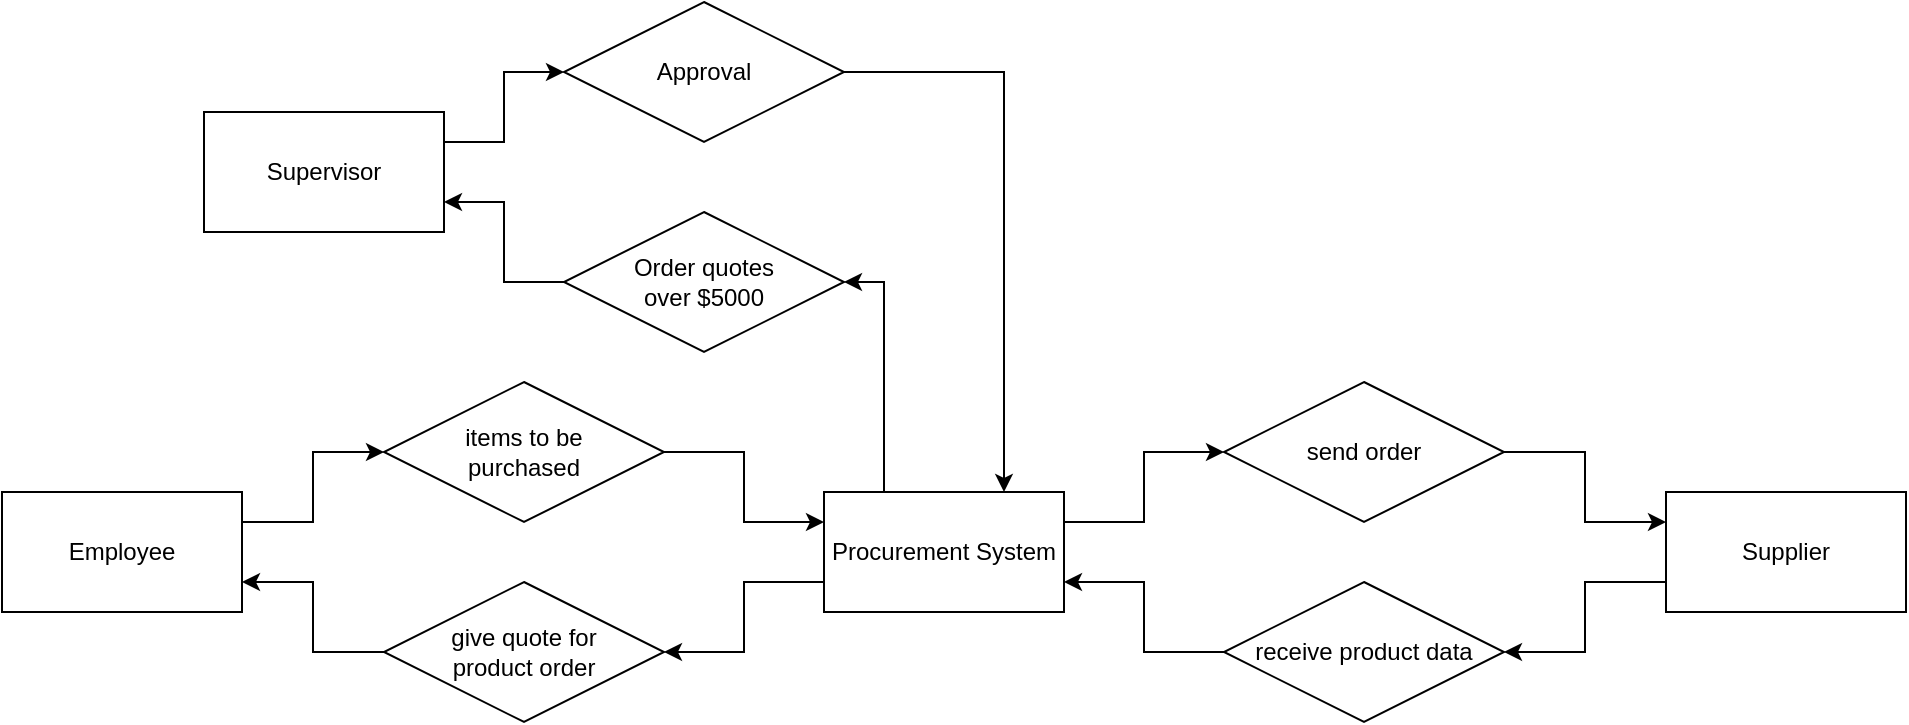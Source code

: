 <mxfile version="20.2.3" type="google"><diagram id="R2lEEEUBdFMjLlhIrx00" name="Page-1"><mxGraphModel grid="1" page="1" gridSize="10" guides="1" tooltips="1" connect="1" arrows="1" fold="1" pageScale="1" pageWidth="850" pageHeight="1100" math="0" shadow="0" extFonts="Permanent Marker^https://fonts.googleapis.com/css?family=Permanent+Marker"><root><mxCell id="0"/><mxCell id="1" parent="0"/><mxCell id="etSuYcClPFC6cUOVd2Pv-18" style="edgeStyle=orthogonalEdgeStyle;rounded=0;orthogonalLoop=1;jettySize=auto;html=1;exitX=1;exitY=0.25;exitDx=0;exitDy=0;entryX=0;entryY=0.5;entryDx=0;entryDy=0;" edge="1" parent="1" source="etSuYcClPFC6cUOVd2Pv-1" target="etSuYcClPFC6cUOVd2Pv-7"><mxGeometry relative="1" as="geometry"/></mxCell><mxCell id="etSuYcClPFC6cUOVd2Pv-1" value="Employee" style="rounded=0;whiteSpace=wrap;html=1;" vertex="1" parent="1"><mxGeometry x="-51" y="280" width="120" height="60" as="geometry"/></mxCell><mxCell id="etSuYcClPFC6cUOVd2Pv-14" style="edgeStyle=orthogonalEdgeStyle;rounded=0;orthogonalLoop=1;jettySize=auto;html=1;exitX=1;exitY=0.25;exitDx=0;exitDy=0;entryX=0;entryY=0.5;entryDx=0;entryDy=0;" edge="1" parent="1" source="etSuYcClPFC6cUOVd2Pv-2" target="etSuYcClPFC6cUOVd2Pv-8"><mxGeometry relative="1" as="geometry"/></mxCell><mxCell id="etSuYcClPFC6cUOVd2Pv-20" style="edgeStyle=orthogonalEdgeStyle;rounded=0;orthogonalLoop=1;jettySize=auto;html=1;exitX=0;exitY=0.75;exitDx=0;exitDy=0;entryX=1;entryY=0.5;entryDx=0;entryDy=0;" edge="1" parent="1" source="etSuYcClPFC6cUOVd2Pv-2" target="etSuYcClPFC6cUOVd2Pv-10"><mxGeometry relative="1" as="geometry"/></mxCell><mxCell id="etSuYcClPFC6cUOVd2Pv-26" style="edgeStyle=orthogonalEdgeStyle;rounded=0;orthogonalLoop=1;jettySize=auto;html=1;exitX=0.25;exitY=0;exitDx=0;exitDy=0;entryX=1;entryY=0.5;entryDx=0;entryDy=0;" edge="1" parent="1" source="etSuYcClPFC6cUOVd2Pv-2" target="etSuYcClPFC6cUOVd2Pv-12"><mxGeometry relative="1" as="geometry"/></mxCell><mxCell id="etSuYcClPFC6cUOVd2Pv-2" value="Procurement System" style="rounded=0;whiteSpace=wrap;html=1;" vertex="1" parent="1"><mxGeometry x="360" y="280" width="120" height="60" as="geometry"/></mxCell><mxCell id="etSuYcClPFC6cUOVd2Pv-23" style="edgeStyle=orthogonalEdgeStyle;rounded=0;orthogonalLoop=1;jettySize=auto;html=1;exitX=1;exitY=0.25;exitDx=0;exitDy=0;entryX=0;entryY=0.5;entryDx=0;entryDy=0;" edge="1" parent="1" source="etSuYcClPFC6cUOVd2Pv-3" target="etSuYcClPFC6cUOVd2Pv-11"><mxGeometry relative="1" as="geometry"/></mxCell><mxCell id="etSuYcClPFC6cUOVd2Pv-3" value="Supervisor" style="rounded=0;whiteSpace=wrap;html=1;" vertex="1" parent="1"><mxGeometry x="50" y="90" width="120" height="60" as="geometry"/></mxCell><mxCell id="etSuYcClPFC6cUOVd2Pv-16" style="edgeStyle=orthogonalEdgeStyle;rounded=0;orthogonalLoop=1;jettySize=auto;html=1;exitX=0;exitY=0.75;exitDx=0;exitDy=0;entryX=1;entryY=0.5;entryDx=0;entryDy=0;" edge="1" parent="1" source="etSuYcClPFC6cUOVd2Pv-4" target="etSuYcClPFC6cUOVd2Pv-9"><mxGeometry relative="1" as="geometry"/></mxCell><mxCell id="etSuYcClPFC6cUOVd2Pv-4" value="Supplier" style="rounded=0;whiteSpace=wrap;html=1;" vertex="1" parent="1"><mxGeometry x="781" y="280" width="120" height="60" as="geometry"/></mxCell><mxCell id="etSuYcClPFC6cUOVd2Pv-19" style="edgeStyle=orthogonalEdgeStyle;rounded=0;orthogonalLoop=1;jettySize=auto;html=1;exitX=1;exitY=0.5;exitDx=0;exitDy=0;entryX=0;entryY=0.25;entryDx=0;entryDy=0;" edge="1" parent="1" source="etSuYcClPFC6cUOVd2Pv-7" target="etSuYcClPFC6cUOVd2Pv-2"><mxGeometry relative="1" as="geometry"/></mxCell><mxCell id="etSuYcClPFC6cUOVd2Pv-7" value="items to be &lt;br&gt;purchased" style="rhombus;whiteSpace=wrap;html=1;" vertex="1" parent="1"><mxGeometry x="140" y="225" width="140" height="70" as="geometry"/></mxCell><mxCell id="etSuYcClPFC6cUOVd2Pv-15" style="edgeStyle=orthogonalEdgeStyle;rounded=0;orthogonalLoop=1;jettySize=auto;html=1;exitX=1;exitY=0.5;exitDx=0;exitDy=0;entryX=0;entryY=0.25;entryDx=0;entryDy=0;" edge="1" parent="1" source="etSuYcClPFC6cUOVd2Pv-8" target="etSuYcClPFC6cUOVd2Pv-4"><mxGeometry relative="1" as="geometry"/></mxCell><mxCell id="etSuYcClPFC6cUOVd2Pv-8" value="send order" style="rhombus;whiteSpace=wrap;html=1;" vertex="1" parent="1"><mxGeometry x="560" y="225" width="140" height="70" as="geometry"/></mxCell><mxCell id="etSuYcClPFC6cUOVd2Pv-17" style="edgeStyle=orthogonalEdgeStyle;rounded=0;orthogonalLoop=1;jettySize=auto;html=1;exitX=0;exitY=0.5;exitDx=0;exitDy=0;entryX=1;entryY=0.75;entryDx=0;entryDy=0;" edge="1" parent="1" source="etSuYcClPFC6cUOVd2Pv-9" target="etSuYcClPFC6cUOVd2Pv-2"><mxGeometry relative="1" as="geometry"/></mxCell><mxCell id="etSuYcClPFC6cUOVd2Pv-9" value="receive product data" style="rhombus;whiteSpace=wrap;html=1;" vertex="1" parent="1"><mxGeometry x="560" y="325" width="140" height="70" as="geometry"/></mxCell><mxCell id="etSuYcClPFC6cUOVd2Pv-21" style="edgeStyle=orthogonalEdgeStyle;rounded=0;orthogonalLoop=1;jettySize=auto;html=1;exitX=0;exitY=0.5;exitDx=0;exitDy=0;entryX=1;entryY=0.75;entryDx=0;entryDy=0;" edge="1" parent="1" source="etSuYcClPFC6cUOVd2Pv-10" target="etSuYcClPFC6cUOVd2Pv-1"><mxGeometry relative="1" as="geometry"/></mxCell><mxCell id="etSuYcClPFC6cUOVd2Pv-10" value="give quote for&lt;br&gt;product order" style="rhombus;whiteSpace=wrap;html=1;" vertex="1" parent="1"><mxGeometry x="140" y="325" width="140" height="70" as="geometry"/></mxCell><mxCell id="etSuYcClPFC6cUOVd2Pv-22" style="edgeStyle=orthogonalEdgeStyle;rounded=0;orthogonalLoop=1;jettySize=auto;html=1;exitX=1;exitY=0.5;exitDx=0;exitDy=0;entryX=0.75;entryY=0;entryDx=0;entryDy=0;" edge="1" parent="1" source="etSuYcClPFC6cUOVd2Pv-11" target="etSuYcClPFC6cUOVd2Pv-2"><mxGeometry relative="1" as="geometry"/></mxCell><mxCell id="etSuYcClPFC6cUOVd2Pv-11" value="Approval" style="rhombus;whiteSpace=wrap;html=1;" vertex="1" parent="1"><mxGeometry x="230" y="35" width="140" height="70" as="geometry"/></mxCell><mxCell id="etSuYcClPFC6cUOVd2Pv-25" style="edgeStyle=orthogonalEdgeStyle;rounded=0;orthogonalLoop=1;jettySize=auto;html=1;exitX=0;exitY=0.5;exitDx=0;exitDy=0;entryX=1;entryY=0.75;entryDx=0;entryDy=0;" edge="1" parent="1" source="etSuYcClPFC6cUOVd2Pv-12" target="etSuYcClPFC6cUOVd2Pv-3"><mxGeometry relative="1" as="geometry"/></mxCell><mxCell id="etSuYcClPFC6cUOVd2Pv-12" value="Order quotes&lt;br&gt;over $5000" style="rhombus;whiteSpace=wrap;html=1;" vertex="1" parent="1"><mxGeometry x="230" y="140" width="140" height="70" as="geometry"/></mxCell></root></mxGraphModel></diagram></mxfile>